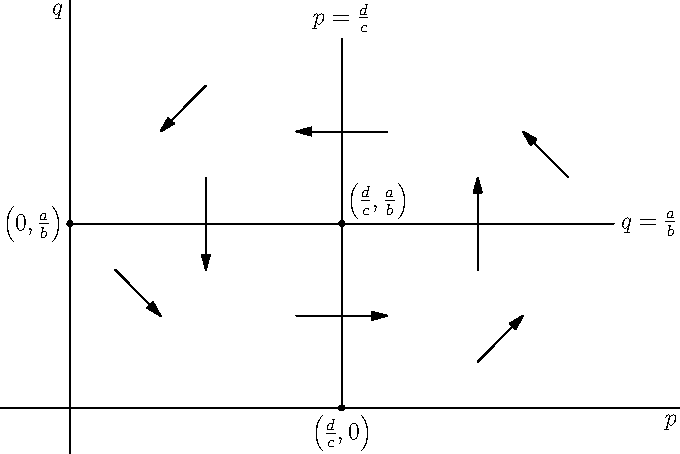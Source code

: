 size(12cm,8cm,IgnoreAspect);
import graph;

yaxis("$q$");
xaxis("$p$");

draw((3,0)--(3,4));
draw((0,2)--(6,2));

label("$q = \frac{a}{b}$",(6,2),E);
label("$p = \frac{d}{c}$",(3,4),N);

dot("$\left(0,\frac{a}{b}\right)$",(0,2),W);
dot("$\left(\frac{d}{c},0\right)$",(3,0),S);
dot("$\left(\frac{d}{c},\frac{a}{b}\right)$",(3,2),NE);

draw((1.5,3.5)--(1,3),Arrow);
draw((5.5,2.5)--(5,3),Arrow);
draw((0.5,1.5)--(1,1),Arrow);
draw((4.5,0.5)--(5,1),Arrow);

draw((3.5,3)--(2.5,3),Arrow);
draw((2.5,1)--(3.5,1),Arrow);
draw((1.5,2.5)--(1.5,1.5),Arrow);
draw((4.5,1.5)--(4.5,2.5),Arrow);

